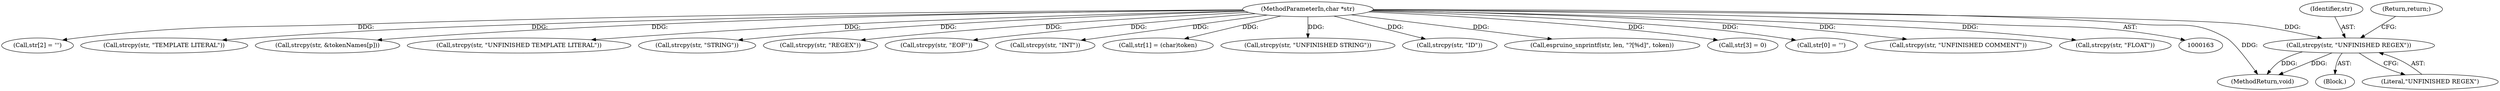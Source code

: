 digraph "0_Espruino_bed844f109b6c222816740555068de2e101e8018@pointer" {
"1000257" [label="(Call,strcpy(str, \"UNFINISHED REGEX\"))"];
"1000165" [label="(MethodParameterIn,char *str)"];
"1000327" [label="(MethodReturn,void)"];
"1000197" [label="(Call,str[2] = '\'')"];
"1000242" [label="(Call,strcpy(str, \"TEMPLATE LITERAL\"))"];
"1000315" [label="(Call,strcpy(str, &tokenNames[p]))"];
"1000247" [label="(Call,strcpy(str, \"UNFINISHED TEMPLATE LITERAL\"))"];
"1000258" [label="(Identifier,str)"];
"1000257" [label="(Call,strcpy(str, \"UNFINISHED REGEX\"))"];
"1000232" [label="(Call,strcpy(str, \"STRING\"))"];
"1000252" [label="(Call,strcpy(str, \"REGEX\"))"];
"1000212" [label="(Call,strcpy(str, \"EOF\"))"];
"1000222" [label="(Call,strcpy(str, \"INT\"))"];
"1000210" [label="(Block,)"];
"1000165" [label="(MethodParameterIn,char *str)"];
"1000190" [label="(Call,str[1] = (char)token)"];
"1000237" [label="(Call,strcpy(str, \"UNFINISHED STRING\"))"];
"1000217" [label="(Call,strcpy(str, \"ID\"))"];
"1000322" [label="(Call,espruino_snprintf(str, len, \"?[%d]\", token))"];
"1000202" [label="(Call,str[3] = 0)"];
"1000260" [label="(Return,return;)"];
"1000259" [label="(Literal,\"UNFINISHED REGEX\")"];
"1000185" [label="(Call,str[0] = '\'')"];
"1000262" [label="(Call,strcpy(str, \"UNFINISHED COMMENT\"))"];
"1000227" [label="(Call,strcpy(str, \"FLOAT\"))"];
"1000257" -> "1000210"  [label="AST: "];
"1000257" -> "1000259"  [label="CFG: "];
"1000258" -> "1000257"  [label="AST: "];
"1000259" -> "1000257"  [label="AST: "];
"1000260" -> "1000257"  [label="CFG: "];
"1000257" -> "1000327"  [label="DDG: "];
"1000257" -> "1000327"  [label="DDG: "];
"1000165" -> "1000257"  [label="DDG: "];
"1000165" -> "1000163"  [label="AST: "];
"1000165" -> "1000327"  [label="DDG: "];
"1000165" -> "1000185"  [label="DDG: "];
"1000165" -> "1000190"  [label="DDG: "];
"1000165" -> "1000197"  [label="DDG: "];
"1000165" -> "1000202"  [label="DDG: "];
"1000165" -> "1000212"  [label="DDG: "];
"1000165" -> "1000217"  [label="DDG: "];
"1000165" -> "1000222"  [label="DDG: "];
"1000165" -> "1000227"  [label="DDG: "];
"1000165" -> "1000232"  [label="DDG: "];
"1000165" -> "1000237"  [label="DDG: "];
"1000165" -> "1000242"  [label="DDG: "];
"1000165" -> "1000247"  [label="DDG: "];
"1000165" -> "1000252"  [label="DDG: "];
"1000165" -> "1000262"  [label="DDG: "];
"1000165" -> "1000315"  [label="DDG: "];
"1000165" -> "1000322"  [label="DDG: "];
}
